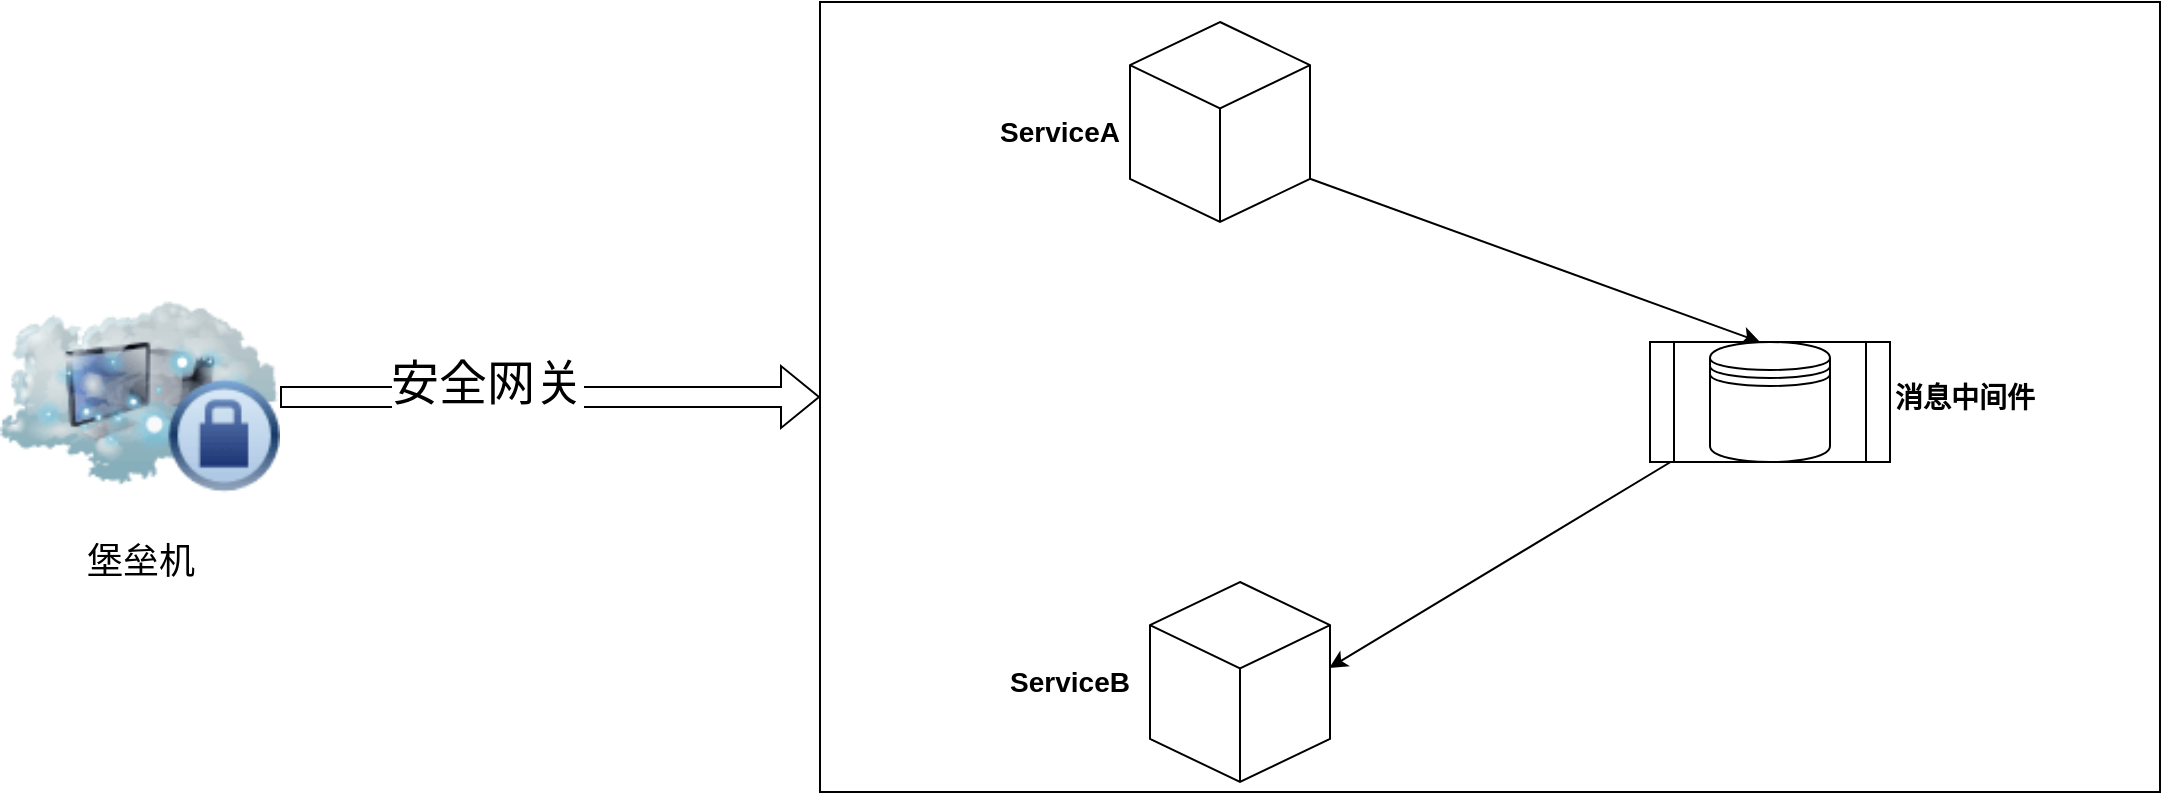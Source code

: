 <mxfile version="24.7.17">
  <diagram name="第 1 页" id="nWn2gFBcB-ivOAz__Utz">
    <mxGraphModel dx="2117" dy="541" grid="1" gridSize="10" guides="1" tooltips="1" connect="1" arrows="1" fold="1" page="1" pageScale="1" pageWidth="827" pageHeight="1169" math="0" shadow="0">
      <root>
        <mxCell id="0" />
        <mxCell id="1" parent="0" />
        <mxCell id="bQKy__8KbxPK9pwoSaiY-11" value="" style="rounded=0;whiteSpace=wrap;html=1;" vertex="1" parent="1">
          <mxGeometry x="130" y="80" width="670" height="395" as="geometry" />
        </mxCell>
        <mxCell id="bQKy__8KbxPK9pwoSaiY-1" value="&lt;font style=&quot;font-size: 18px;&quot;&gt;堡垒机&lt;/font&gt;" style="image;html=1;image=img/lib/clip_art/networking/Cloud_Computer_Private_128x128.png" vertex="1" parent="1">
          <mxGeometry x="-280" y="212.5" width="140" height="130" as="geometry" />
        </mxCell>
        <mxCell id="bQKy__8KbxPK9pwoSaiY-4" value="" style="html=1;whiteSpace=wrap;shape=isoCube2;backgroundOutline=1;isoAngle=15;" vertex="1" parent="1">
          <mxGeometry x="295" y="370" width="90" height="100" as="geometry" />
        </mxCell>
        <mxCell id="bQKy__8KbxPK9pwoSaiY-5" value="" style="html=1;whiteSpace=wrap;shape=isoCube2;backgroundOutline=1;isoAngle=15;" vertex="1" parent="1">
          <mxGeometry x="285" y="90" width="90" height="100" as="geometry" />
        </mxCell>
        <mxCell id="bQKy__8KbxPK9pwoSaiY-8" value="" style="endArrow=classic;html=1;rounded=0;exitX=0;exitY=0;exitDx=90;exitDy=78.393;exitPerimeter=0;" edge="1" parent="1" source="bQKy__8KbxPK9pwoSaiY-5">
          <mxGeometry width="50" height="50" relative="1" as="geometry">
            <mxPoint x="405" y="300" as="sourcePoint" />
            <mxPoint x="600" y="250" as="targetPoint" />
          </mxGeometry>
        </mxCell>
        <mxCell id="bQKy__8KbxPK9pwoSaiY-9" value="" style="endArrow=classic;html=1;rounded=0;entryX=0.996;entryY=0.43;entryDx=0;entryDy=0;entryPerimeter=0;" edge="1" parent="1" source="bQKy__8KbxPK9pwoSaiY-2" target="bQKy__8KbxPK9pwoSaiY-4">
          <mxGeometry width="50" height="50" relative="1" as="geometry">
            <mxPoint x="515" y="430" as="sourcePoint" />
            <mxPoint x="565" y="380" as="targetPoint" />
          </mxGeometry>
        </mxCell>
        <mxCell id="bQKy__8KbxPK9pwoSaiY-12" value="" style="shape=flexArrow;endArrow=classic;html=1;rounded=0;exitX=1;exitY=0.5;exitDx=0;exitDy=0;" edge="1" parent="1" source="bQKy__8KbxPK9pwoSaiY-1" target="bQKy__8KbxPK9pwoSaiY-11">
          <mxGeometry width="50" height="50" relative="1" as="geometry">
            <mxPoint x="-10" y="290" as="sourcePoint" />
            <mxPoint x="40" y="240" as="targetPoint" />
          </mxGeometry>
        </mxCell>
        <mxCell id="bQKy__8KbxPK9pwoSaiY-13" value="&lt;font style=&quot;font-size: 24px;&quot;&gt;安全网关&lt;/font&gt;" style="edgeLabel;html=1;align=center;verticalAlign=middle;resizable=0;points=[];" vertex="1" connectable="0" parent="bQKy__8KbxPK9pwoSaiY-12">
          <mxGeometry x="-0.236" y="8" relative="1" as="geometry">
            <mxPoint y="1" as="offset" />
          </mxGeometry>
        </mxCell>
        <mxCell id="bQKy__8KbxPK9pwoSaiY-16" value="&lt;font style=&quot;font-size: 14px;&quot;&gt;&lt;b&gt;ServiceA&lt;/b&gt;&lt;/font&gt;" style="text;html=1;align=center;verticalAlign=middle;whiteSpace=wrap;rounded=0;" vertex="1" parent="1">
          <mxGeometry x="220" y="130" width="60" height="30" as="geometry" />
        </mxCell>
        <mxCell id="bQKy__8KbxPK9pwoSaiY-17" value="&lt;font style=&quot;font-size: 14px;&quot;&gt;&lt;b&gt;ServiceB&lt;/b&gt;&lt;/font&gt;" style="text;html=1;align=center;verticalAlign=middle;whiteSpace=wrap;rounded=0;" vertex="1" parent="1">
          <mxGeometry x="225" y="405" width="60" height="30" as="geometry" />
        </mxCell>
        <mxCell id="bQKy__8KbxPK9pwoSaiY-18" value="" style="group" vertex="1" connectable="0" parent="1">
          <mxGeometry x="545" y="250" width="120" height="60" as="geometry" />
        </mxCell>
        <mxCell id="bQKy__8KbxPK9pwoSaiY-2" value="" style="shape=process;whiteSpace=wrap;html=1;backgroundOutline=1;" vertex="1" parent="bQKy__8KbxPK9pwoSaiY-18">
          <mxGeometry width="120" height="60" as="geometry" />
        </mxCell>
        <mxCell id="bQKy__8KbxPK9pwoSaiY-15" value="" style="shape=datastore;whiteSpace=wrap;html=1;" vertex="1" parent="bQKy__8KbxPK9pwoSaiY-18">
          <mxGeometry x="30" width="60" height="60" as="geometry" />
        </mxCell>
        <mxCell id="bQKy__8KbxPK9pwoSaiY-19" value="&lt;font style=&quot;font-size: 14px;&quot;&gt;&lt;b&gt;消息中间件&lt;/b&gt;&lt;/font&gt;" style="text;html=1;align=center;verticalAlign=middle;whiteSpace=wrap;rounded=0;" vertex="1" parent="1">
          <mxGeometry x="665" y="262.5" width="75" height="30" as="geometry" />
        </mxCell>
      </root>
    </mxGraphModel>
  </diagram>
</mxfile>
